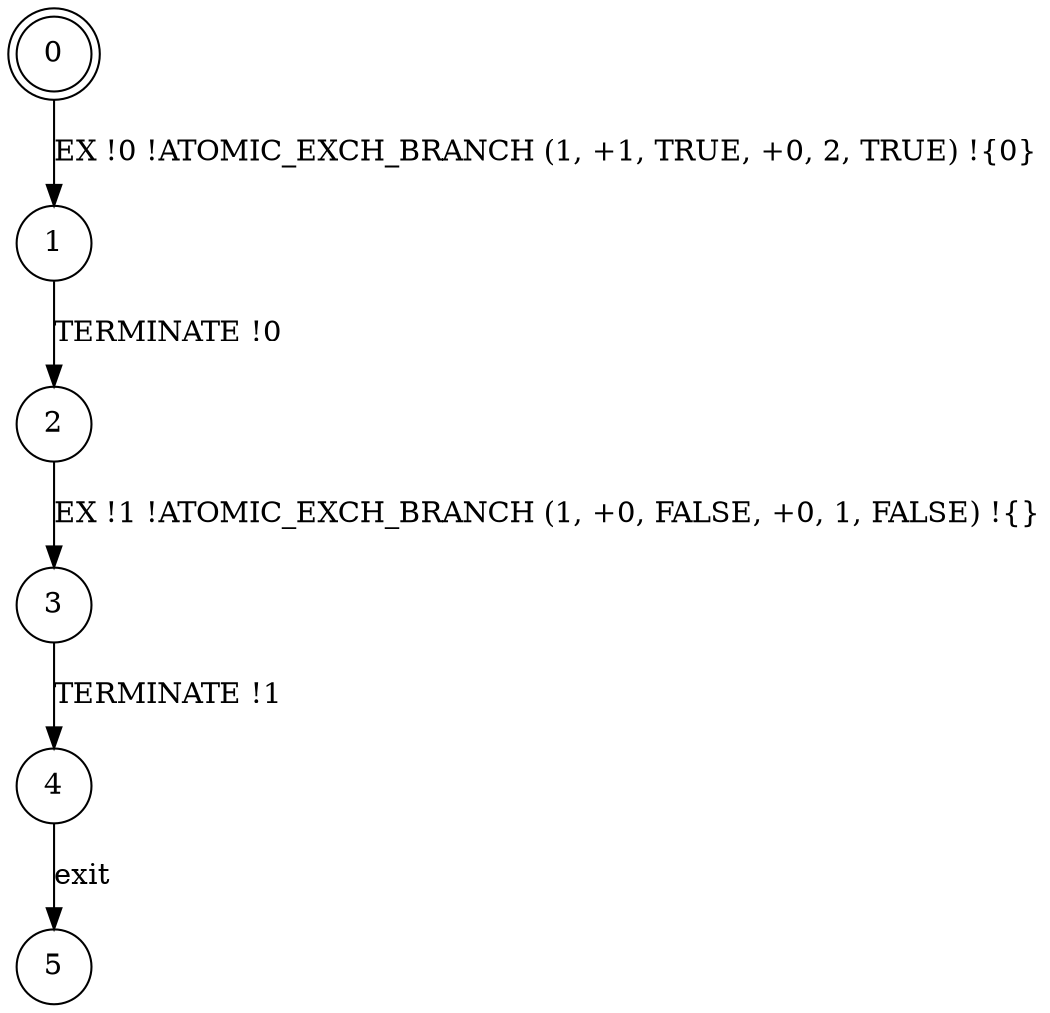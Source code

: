 digraph BCG {
size = "7, 10.5";
center = TRUE;
node [shape = circle];
0 [peripheries = 2];
0 -> 1 [label = "EX !0 !ATOMIC_EXCH_BRANCH (1, +1, TRUE, +0, 2, TRUE) !{0}"];
1 -> 2 [label = "TERMINATE !0"];
2 -> 3 [label = "EX !1 !ATOMIC_EXCH_BRANCH (1, +0, FALSE, +0, 1, FALSE) !{}"];
3 -> 4 [label = "TERMINATE !1"];
4 -> 5 [label = "exit"];
}
